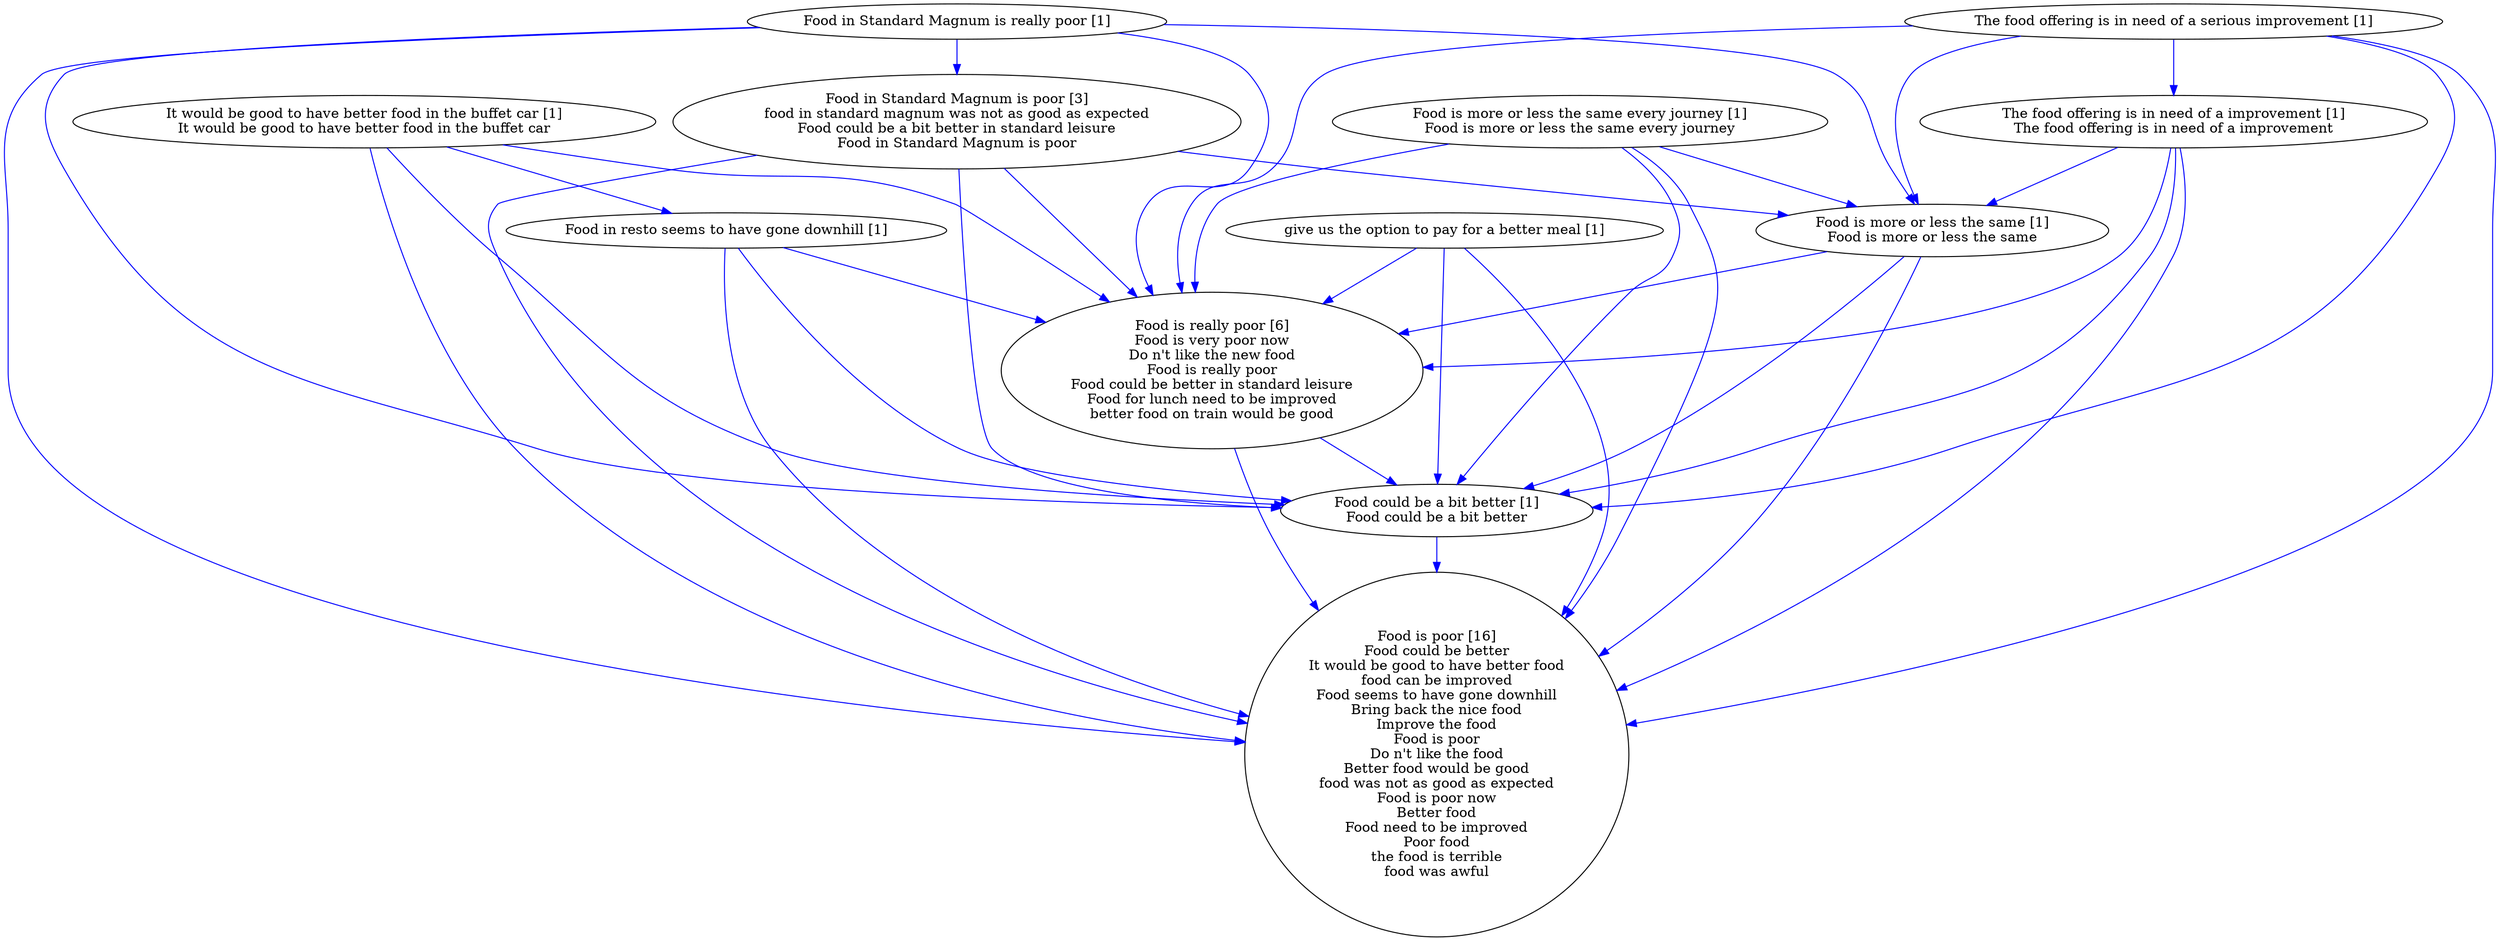 digraph collapsedGraph {
"Food in Standard Magnum is poor [3]\nfood in standard magnum was not as good as expected\nFood could be a bit better in standard leisure\nFood in Standard Magnum is poor""Food is poor [16]\nFood could be better\nIt would be good to have better food\nfood can be improved\nFood seems to have gone downhill\nBring back the nice food\nImprove the food\nFood is poor\nDo n't like the food\nBetter food would be good\nfood was not as good as expected\nFood is poor now\nBetter food\nFood need to be improved\nPoor food\nthe food is terrible\nfood was awful""Food is really poor [6]\nFood is very poor now\nDo n't like the new food\nFood is really poor\nFood could be better in standard leisure\nFood for lunch need to be improved\nbetter food on train would be good""Food could be a bit better [1]\nFood could be a bit better""Food in Standard Magnum is really poor [1]""Food in resto seems to have gone downhill [1]""Food is more or less the same every journey [1]\nFood is more or less the same every journey""Food is more or less the same [1]\nFood is more or less the same""It would be good to have better food in the buffet car [1]\nIt would be good to have better food in the buffet car""The food offering is in need of a serious improvement [1]""The food offering is in need of a improvement [1]\nThe food offering is in need of a improvement""give us the option to pay for a better meal [1]""give us the option to pay for a better meal [1]" -> "Food is poor [16]\nFood could be better\nIt would be good to have better food\nfood can be improved\nFood seems to have gone downhill\nBring back the nice food\nImprove the food\nFood is poor\nDo n't like the food\nBetter food would be good\nfood was not as good as expected\nFood is poor now\nBetter food\nFood need to be improved\nPoor food\nthe food is terrible\nfood was awful" [color=blue]
"Food in Standard Magnum is poor [3]\nfood in standard magnum was not as good as expected\nFood could be a bit better in standard leisure\nFood in Standard Magnum is poor" -> "Food is more or less the same [1]\nFood is more or less the same" [color=blue]
"Food in Standard Magnum is poor [3]\nfood in standard magnum was not as good as expected\nFood could be a bit better in standard leisure\nFood in Standard Magnum is poor" -> "Food is poor [16]\nFood could be better\nIt would be good to have better food\nfood can be improved\nFood seems to have gone downhill\nBring back the nice food\nImprove the food\nFood is poor\nDo n't like the food\nBetter food would be good\nfood was not as good as expected\nFood is poor now\nBetter food\nFood need to be improved\nPoor food\nthe food is terrible\nfood was awful" [color=blue]
"The food offering is in need of a serious improvement [1]" -> "Food is poor [16]\nFood could be better\nIt would be good to have better food\nfood can be improved\nFood seems to have gone downhill\nBring back the nice food\nImprove the food\nFood is poor\nDo n't like the food\nBetter food would be good\nfood was not as good as expected\nFood is poor now\nBetter food\nFood need to be improved\nPoor food\nthe food is terrible\nfood was awful" [color=blue]
"The food offering is in need of a serious improvement [1]" -> "Food could be a bit better [1]\nFood could be a bit better" [color=blue]
"The food offering is in need of a improvement [1]\nThe food offering is in need of a improvement" -> "Food could be a bit better [1]\nFood could be a bit better" [color=blue]
"The food offering is in need of a improvement [1]\nThe food offering is in need of a improvement" -> "Food is poor [16]\nFood could be better\nIt would be good to have better food\nfood can be improved\nFood seems to have gone downhill\nBring back the nice food\nImprove the food\nFood is poor\nDo n't like the food\nBetter food would be good\nfood was not as good as expected\nFood is poor now\nBetter food\nFood need to be improved\nPoor food\nthe food is terrible\nfood was awful" [color=blue]
"Food in Standard Magnum is poor [3]\nfood in standard magnum was not as good as expected\nFood could be a bit better in standard leisure\nFood in Standard Magnum is poor" -> "Food could be a bit better [1]\nFood could be a bit better" [color=blue]
"It would be good to have better food in the buffet car [1]\nIt would be good to have better food in the buffet car" -> "Food is really poor [6]\nFood is very poor now\nDo n't like the new food\nFood is really poor\nFood could be better in standard leisure\nFood for lunch need to be improved\nbetter food on train would be good" [color=blue]
"Food is more or less the same every journey [1]\nFood is more or less the same every journey" -> "Food is really poor [6]\nFood is very poor now\nDo n't like the new food\nFood is really poor\nFood could be better in standard leisure\nFood for lunch need to be improved\nbetter food on train would be good" [color=blue]
"Food is more or less the same [1]\nFood is more or less the same" -> "Food is really poor [6]\nFood is very poor now\nDo n't like the new food\nFood is really poor\nFood could be better in standard leisure\nFood for lunch need to be improved\nbetter food on train would be good" [color=blue]
"Food is more or less the same [1]\nFood is more or less the same" -> "Food is poor [16]\nFood could be better\nIt would be good to have better food\nfood can be improved\nFood seems to have gone downhill\nBring back the nice food\nImprove the food\nFood is poor\nDo n't like the food\nBetter food would be good\nfood was not as good as expected\nFood is poor now\nBetter food\nFood need to be improved\nPoor food\nthe food is terrible\nfood was awful" [color=blue]
"Food is more or less the same [1]\nFood is more or less the same" -> "Food could be a bit better [1]\nFood could be a bit better" [color=blue]
"Food in resto seems to have gone downhill [1]" -> "Food is poor [16]\nFood could be better\nIt would be good to have better food\nfood can be improved\nFood seems to have gone downhill\nBring back the nice food\nImprove the food\nFood is poor\nDo n't like the food\nBetter food would be good\nfood was not as good as expected\nFood is poor now\nBetter food\nFood need to be improved\nPoor food\nthe food is terrible\nfood was awful" [color=blue]
"It would be good to have better food in the buffet car [1]\nIt would be good to have better food in the buffet car" -> "Food in resto seems to have gone downhill [1]" [color=blue]
"Food in resto seems to have gone downhill [1]" -> "Food could be a bit better [1]\nFood could be a bit better" [color=blue]
"It would be good to have better food in the buffet car [1]\nIt would be good to have better food in the buffet car" -> "Food is poor [16]\nFood could be better\nIt would be good to have better food\nfood can be improved\nFood seems to have gone downhill\nBring back the nice food\nImprove the food\nFood is poor\nDo n't like the food\nBetter food would be good\nfood was not as good as expected\nFood is poor now\nBetter food\nFood need to be improved\nPoor food\nthe food is terrible\nfood was awful" [color=blue]
"It would be good to have better food in the buffet car [1]\nIt would be good to have better food in the buffet car" -> "Food could be a bit better [1]\nFood could be a bit better" [color=blue]
"The food offering is in need of a serious improvement [1]" -> "Food is really poor [6]\nFood is very poor now\nDo n't like the new food\nFood is really poor\nFood could be better in standard leisure\nFood for lunch need to be improved\nbetter food on train would be good" [color=blue]
"The food offering is in need of a improvement [1]\nThe food offering is in need of a improvement" -> "Food is more or less the same [1]\nFood is more or less the same" [color=blue]
"Food in resto seems to have gone downhill [1]" -> "Food is really poor [6]\nFood is very poor now\nDo n't like the new food\nFood is really poor\nFood could be better in standard leisure\nFood for lunch need to be improved\nbetter food on train would be good" [color=blue]
"The food offering is in need of a improvement [1]\nThe food offering is in need of a improvement" -> "Food is really poor [6]\nFood is very poor now\nDo n't like the new food\nFood is really poor\nFood could be better in standard leisure\nFood for lunch need to be improved\nbetter food on train would be good" [color=blue]
"Food is really poor [6]\nFood is very poor now\nDo n't like the new food\nFood is really poor\nFood could be better in standard leisure\nFood for lunch need to be improved\nbetter food on train would be good" -> "Food is poor [16]\nFood could be better\nIt would be good to have better food\nfood can be improved\nFood seems to have gone downhill\nBring back the nice food\nImprove the food\nFood is poor\nDo n't like the food\nBetter food would be good\nfood was not as good as expected\nFood is poor now\nBetter food\nFood need to be improved\nPoor food\nthe food is terrible\nfood was awful" [color=blue]
"give us the option to pay for a better meal [1]" -> "Food could be a bit better [1]\nFood could be a bit better" [color=blue]
"give us the option to pay for a better meal [1]" -> "Food is really poor [6]\nFood is very poor now\nDo n't like the new food\nFood is really poor\nFood could be better in standard leisure\nFood for lunch need to be improved\nbetter food on train would be good" [color=blue]
"Food is more or less the same every journey [1]\nFood is more or less the same every journey" -> "Food is poor [16]\nFood could be better\nIt would be good to have better food\nfood can be improved\nFood seems to have gone downhill\nBring back the nice food\nImprove the food\nFood is poor\nDo n't like the food\nBetter food would be good\nfood was not as good as expected\nFood is poor now\nBetter food\nFood need to be improved\nPoor food\nthe food is terrible\nfood was awful" [color=blue]
"Food is more or less the same every journey [1]\nFood is more or less the same every journey" -> "Food could be a bit better [1]\nFood could be a bit better" [color=blue]
"The food offering is in need of a serious improvement [1]" -> "Food is more or less the same [1]\nFood is more or less the same" [color=blue]
"Food in Standard Magnum is really poor [1]" -> "Food in Standard Magnum is poor [3]\nfood in standard magnum was not as good as expected\nFood could be a bit better in standard leisure\nFood in Standard Magnum is poor" [color=blue]
"Food in Standard Magnum is really poor [1]" -> "Food is more or less the same [1]\nFood is more or less the same" [color=blue]
"Food in Standard Magnum is really poor [1]" -> "Food is poor [16]\nFood could be better\nIt would be good to have better food\nfood can be improved\nFood seems to have gone downhill\nBring back the nice food\nImprove the food\nFood is poor\nDo n't like the food\nBetter food would be good\nfood was not as good as expected\nFood is poor now\nBetter food\nFood need to be improved\nPoor food\nthe food is terrible\nfood was awful" [color=blue]
"Food in Standard Magnum is really poor [1]" -> "Food is really poor [6]\nFood is very poor now\nDo n't like the new food\nFood is really poor\nFood could be better in standard leisure\nFood for lunch need to be improved\nbetter food on train would be good" [color=blue]
"Food could be a bit better [1]\nFood could be a bit better" -> "Food is poor [16]\nFood could be better\nIt would be good to have better food\nfood can be improved\nFood seems to have gone downhill\nBring back the nice food\nImprove the food\nFood is poor\nDo n't like the food\nBetter food would be good\nfood was not as good as expected\nFood is poor now\nBetter food\nFood need to be improved\nPoor food\nthe food is terrible\nfood was awful" [color=blue]
"Food in Standard Magnum is really poor [1]" -> "Food could be a bit better [1]\nFood could be a bit better" [color=blue]
"Food is more or less the same every journey [1]\nFood is more or less the same every journey" -> "Food is more or less the same [1]\nFood is more or less the same" [color=blue]
"The food offering is in need of a serious improvement [1]" -> "The food offering is in need of a improvement [1]\nThe food offering is in need of a improvement" [color=blue]
"Food is really poor [6]\nFood is very poor now\nDo n't like the new food\nFood is really poor\nFood could be better in standard leisure\nFood for lunch need to be improved\nbetter food on train would be good" -> "Food could be a bit better [1]\nFood could be a bit better" [color=blue]
"Food in Standard Magnum is poor [3]\nfood in standard magnum was not as good as expected\nFood could be a bit better in standard leisure\nFood in Standard Magnum is poor" -> "Food is really poor [6]\nFood is very poor now\nDo n't like the new food\nFood is really poor\nFood could be better in standard leisure\nFood for lunch need to be improved\nbetter food on train would be good" [color=blue]
}